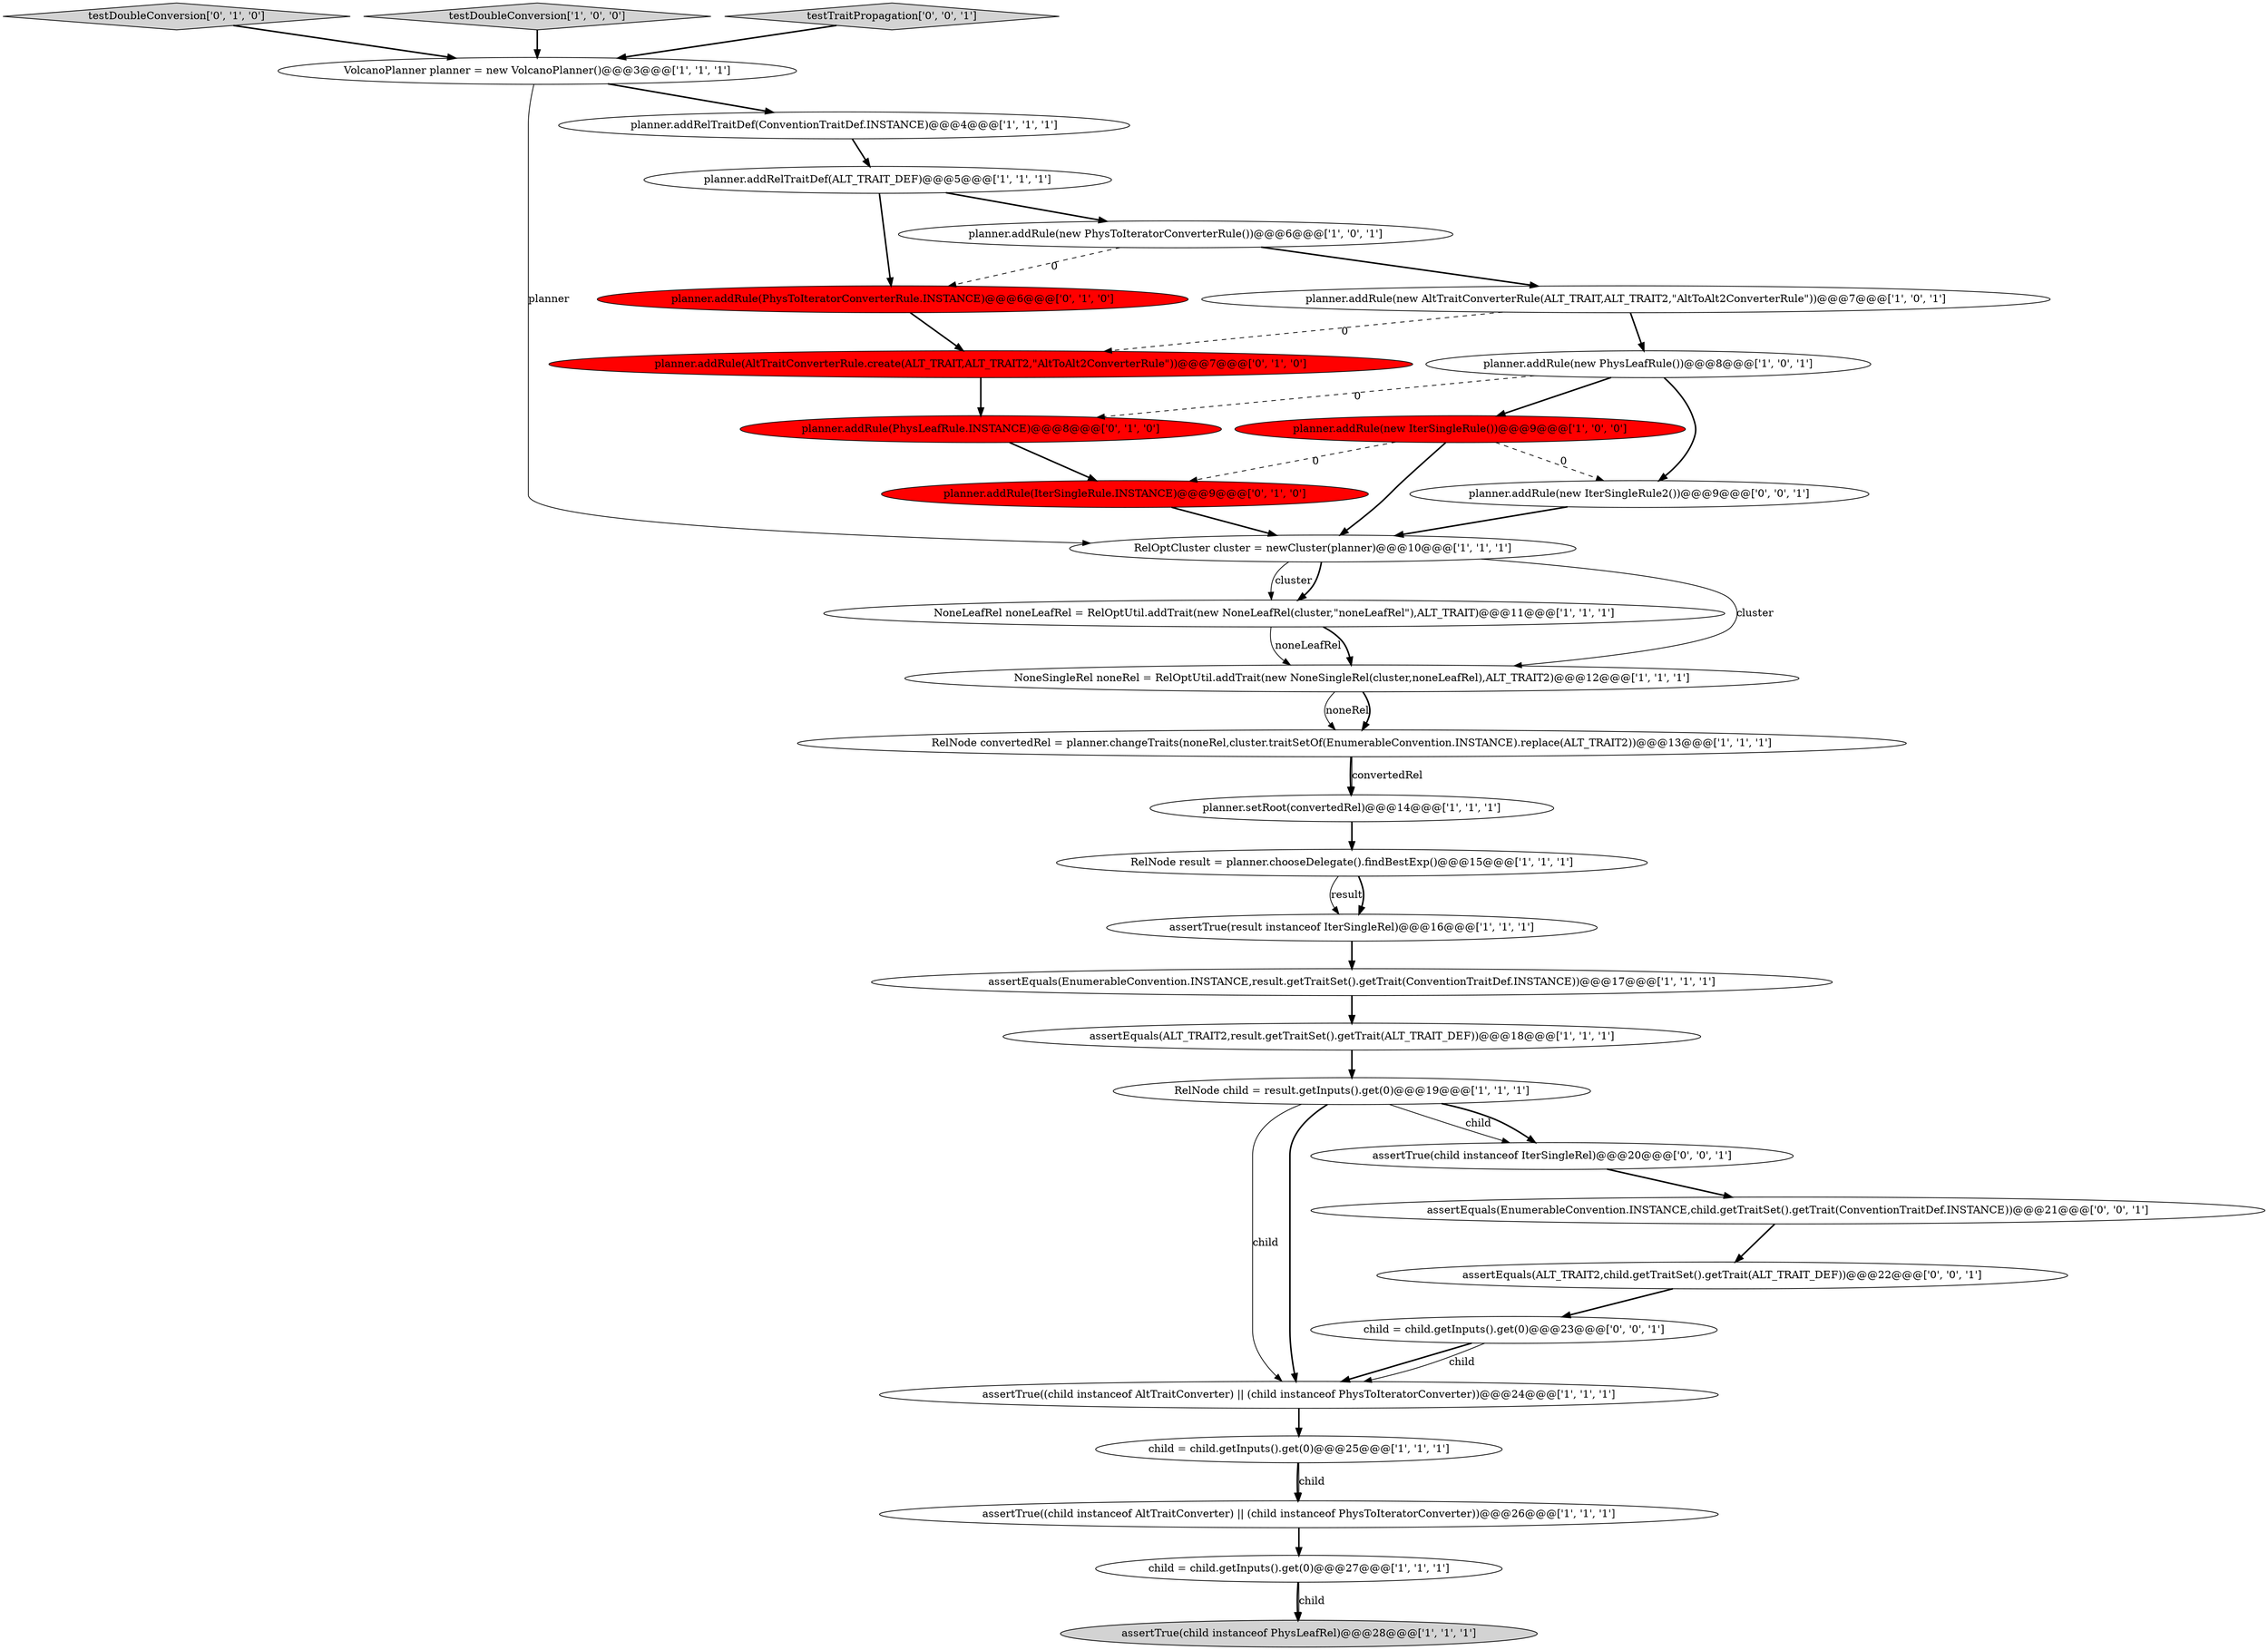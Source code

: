 digraph {
30 [style = filled, label = "assertEquals(EnumerableConvention.INSTANCE,child.getTraitSet().getTrait(ConventionTraitDef.INSTANCE))@@@21@@@['0', '0', '1']", fillcolor = white, shape = ellipse image = "AAA0AAABBB3BBB"];
14 [style = filled, label = "child = child.getInputs().get(0)@@@25@@@['1', '1', '1']", fillcolor = white, shape = ellipse image = "AAA0AAABBB1BBB"];
9 [style = filled, label = "planner.addRule(new AltTraitConverterRule(ALT_TRAIT,ALT_TRAIT2,\"AltToAlt2ConverterRule\"))@@@7@@@['1', '0', '1']", fillcolor = white, shape = ellipse image = "AAA0AAABBB1BBB"];
3 [style = filled, label = "NoneLeafRel noneLeafRel = RelOptUtil.addTrait(new NoneLeafRel(cluster,\"noneLeafRel\"),ALT_TRAIT)@@@11@@@['1', '1', '1']", fillcolor = white, shape = ellipse image = "AAA0AAABBB1BBB"];
20 [style = filled, label = "assertTrue(result instanceof IterSingleRel)@@@16@@@['1', '1', '1']", fillcolor = white, shape = ellipse image = "AAA0AAABBB1BBB"];
11 [style = filled, label = "assertEquals(ALT_TRAIT2,result.getTraitSet().getTrait(ALT_TRAIT_DEF))@@@18@@@['1', '1', '1']", fillcolor = white, shape = ellipse image = "AAA0AAABBB1BBB"];
10 [style = filled, label = "planner.addRule(new PhysLeafRule())@@@8@@@['1', '0', '1']", fillcolor = white, shape = ellipse image = "AAA0AAABBB1BBB"];
5 [style = filled, label = "planner.addRule(new IterSingleRule())@@@9@@@['1', '0', '0']", fillcolor = red, shape = ellipse image = "AAA1AAABBB1BBB"];
25 [style = filled, label = "testDoubleConversion['0', '1', '0']", fillcolor = lightgray, shape = diamond image = "AAA0AAABBB2BBB"];
13 [style = filled, label = "child = child.getInputs().get(0)@@@27@@@['1', '1', '1']", fillcolor = white, shape = ellipse image = "AAA0AAABBB1BBB"];
32 [style = filled, label = "child = child.getInputs().get(0)@@@23@@@['0', '0', '1']", fillcolor = white, shape = ellipse image = "AAA0AAABBB3BBB"];
19 [style = filled, label = "RelNode child = result.getInputs().get(0)@@@19@@@['1', '1', '1']", fillcolor = white, shape = ellipse image = "AAA0AAABBB1BBB"];
28 [style = filled, label = "assertEquals(ALT_TRAIT2,child.getTraitSet().getTrait(ALT_TRAIT_DEF))@@@22@@@['0', '0', '1']", fillcolor = white, shape = ellipse image = "AAA0AAABBB3BBB"];
24 [style = filled, label = "planner.addRule(PhysLeafRule.INSTANCE)@@@8@@@['0', '1', '0']", fillcolor = red, shape = ellipse image = "AAA1AAABBB2BBB"];
17 [style = filled, label = "NoneSingleRel noneRel = RelOptUtil.addTrait(new NoneSingleRel(cluster,noneLeafRel),ALT_TRAIT2)@@@12@@@['1', '1', '1']", fillcolor = white, shape = ellipse image = "AAA0AAABBB1BBB"];
26 [style = filled, label = "planner.addRule(PhysToIteratorConverterRule.INSTANCE)@@@6@@@['0', '1', '0']", fillcolor = red, shape = ellipse image = "AAA1AAABBB2BBB"];
23 [style = filled, label = "planner.addRule(AltTraitConverterRule.create(ALT_TRAIT,ALT_TRAIT2,\"AltToAlt2ConverterRule\"))@@@7@@@['0', '1', '0']", fillcolor = red, shape = ellipse image = "AAA1AAABBB2BBB"];
4 [style = filled, label = "assertEquals(EnumerableConvention.INSTANCE,result.getTraitSet().getTrait(ConventionTraitDef.INSTANCE))@@@17@@@['1', '1', '1']", fillcolor = white, shape = ellipse image = "AAA0AAABBB1BBB"];
22 [style = filled, label = "RelOptCluster cluster = newCluster(planner)@@@10@@@['1', '1', '1']", fillcolor = white, shape = ellipse image = "AAA0AAABBB1BBB"];
15 [style = filled, label = "planner.addRelTraitDef(ALT_TRAIT_DEF)@@@5@@@['1', '1', '1']", fillcolor = white, shape = ellipse image = "AAA0AAABBB1BBB"];
2 [style = filled, label = "planner.setRoot(convertedRel)@@@14@@@['1', '1', '1']", fillcolor = white, shape = ellipse image = "AAA0AAABBB1BBB"];
0 [style = filled, label = "assertTrue((child instanceof AltTraitConverter) || (child instanceof PhysToIteratorConverter))@@@26@@@['1', '1', '1']", fillcolor = white, shape = ellipse image = "AAA0AAABBB1BBB"];
21 [style = filled, label = "VolcanoPlanner planner = new VolcanoPlanner()@@@3@@@['1', '1', '1']", fillcolor = white, shape = ellipse image = "AAA0AAABBB1BBB"];
12 [style = filled, label = "assertTrue(child instanceof PhysLeafRel)@@@28@@@['1', '1', '1']", fillcolor = lightgray, shape = ellipse image = "AAA0AAABBB1BBB"];
1 [style = filled, label = "planner.addRelTraitDef(ConventionTraitDef.INSTANCE)@@@4@@@['1', '1', '1']", fillcolor = white, shape = ellipse image = "AAA0AAABBB1BBB"];
18 [style = filled, label = "planner.addRule(new PhysToIteratorConverterRule())@@@6@@@['1', '0', '1']", fillcolor = white, shape = ellipse image = "AAA0AAABBB1BBB"];
16 [style = filled, label = "RelNode convertedRel = planner.changeTraits(noneRel,cluster.traitSetOf(EnumerableConvention.INSTANCE).replace(ALT_TRAIT2))@@@13@@@['1', '1', '1']", fillcolor = white, shape = ellipse image = "AAA0AAABBB1BBB"];
8 [style = filled, label = "testDoubleConversion['1', '0', '0']", fillcolor = lightgray, shape = diamond image = "AAA0AAABBB1BBB"];
31 [style = filled, label = "testTraitPropagation['0', '0', '1']", fillcolor = lightgray, shape = diamond image = "AAA0AAABBB3BBB"];
7 [style = filled, label = "assertTrue((child instanceof AltTraitConverter) || (child instanceof PhysToIteratorConverter))@@@24@@@['1', '1', '1']", fillcolor = white, shape = ellipse image = "AAA0AAABBB1BBB"];
27 [style = filled, label = "planner.addRule(IterSingleRule.INSTANCE)@@@9@@@['0', '1', '0']", fillcolor = red, shape = ellipse image = "AAA1AAABBB2BBB"];
6 [style = filled, label = "RelNode result = planner.chooseDelegate().findBestExp()@@@15@@@['1', '1', '1']", fillcolor = white, shape = ellipse image = "AAA0AAABBB1BBB"];
33 [style = filled, label = "planner.addRule(new IterSingleRule2())@@@9@@@['0', '0', '1']", fillcolor = white, shape = ellipse image = "AAA0AAABBB3BBB"];
29 [style = filled, label = "assertTrue(child instanceof IterSingleRel)@@@20@@@['0', '0', '1']", fillcolor = white, shape = ellipse image = "AAA0AAABBB3BBB"];
19->29 [style = solid, label="child"];
6->20 [style = solid, label="result"];
0->13 [style = bold, label=""];
29->30 [style = bold, label=""];
2->6 [style = bold, label=""];
19->29 [style = bold, label=""];
1->15 [style = bold, label=""];
32->7 [style = bold, label=""];
31->21 [style = bold, label=""];
17->16 [style = solid, label="noneRel"];
9->10 [style = bold, label=""];
16->2 [style = bold, label=""];
11->19 [style = bold, label=""];
22->17 [style = solid, label="cluster"];
3->17 [style = solid, label="noneLeafRel"];
27->22 [style = bold, label=""];
15->18 [style = bold, label=""];
22->3 [style = solid, label="cluster"];
9->23 [style = dashed, label="0"];
16->2 [style = solid, label="convertedRel"];
20->4 [style = bold, label=""];
15->26 [style = bold, label=""];
28->32 [style = bold, label=""];
7->14 [style = bold, label=""];
21->22 [style = solid, label="planner"];
22->3 [style = bold, label=""];
6->20 [style = bold, label=""];
23->24 [style = bold, label=""];
5->27 [style = dashed, label="0"];
13->12 [style = bold, label=""];
30->28 [style = bold, label=""];
10->5 [style = bold, label=""];
14->0 [style = bold, label=""];
19->7 [style = solid, label="child"];
26->23 [style = bold, label=""];
21->1 [style = bold, label=""];
5->33 [style = dashed, label="0"];
18->9 [style = bold, label=""];
8->21 [style = bold, label=""];
3->17 [style = bold, label=""];
14->0 [style = solid, label="child"];
10->33 [style = bold, label=""];
4->11 [style = bold, label=""];
5->22 [style = bold, label=""];
19->7 [style = bold, label=""];
24->27 [style = bold, label=""];
10->24 [style = dashed, label="0"];
33->22 [style = bold, label=""];
17->16 [style = bold, label=""];
25->21 [style = bold, label=""];
18->26 [style = dashed, label="0"];
13->12 [style = solid, label="child"];
32->7 [style = solid, label="child"];
}
